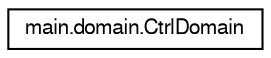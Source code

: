 digraph "Jerarquia Gràfica de la Classe"
{
 // LATEX_PDF_SIZE
  edge [fontname="FreeSans",fontsize="10",labelfontname="FreeSans",labelfontsize="10"];
  node [fontname="FreeSans",fontsize="10",shape=record];
  rankdir="LR";
  Node0 [label="main.domain.CtrlDomain",height=0.2,width=0.4,color="black", fillcolor="white", style="filled",URL="$classmain_1_1domain_1_1_ctrl_domain.html",tooltip="Controlador de la capa de domini de l'aplicatiu. S'encarrega de rebre peticions de la capa de present..."];
}
